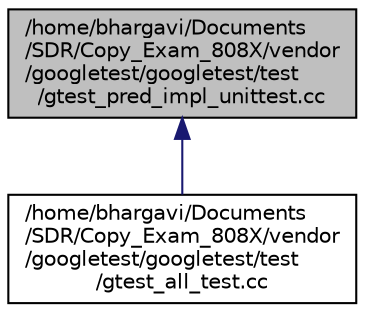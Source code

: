 digraph "/home/bhargavi/Documents/SDR/Copy_Exam_808X/vendor/googletest/googletest/test/gtest_pred_impl_unittest.cc"
{
  edge [fontname="Helvetica",fontsize="10",labelfontname="Helvetica",labelfontsize="10"];
  node [fontname="Helvetica",fontsize="10",shape=record];
  Node1 [label="/home/bhargavi/Documents\l/SDR/Copy_Exam_808X/vendor\l/googletest/googletest/test\l/gtest_pred_impl_unittest.cc",height=0.2,width=0.4,color="black", fillcolor="grey75", style="filled", fontcolor="black"];
  Node1 -> Node2 [dir="back",color="midnightblue",fontsize="10",style="solid",fontname="Helvetica"];
  Node2 [label="/home/bhargavi/Documents\l/SDR/Copy_Exam_808X/vendor\l/googletest/googletest/test\l/gtest_all_test.cc",height=0.2,width=0.4,color="black", fillcolor="white", style="filled",URL="$gtest__all__test_8cc.html"];
}
